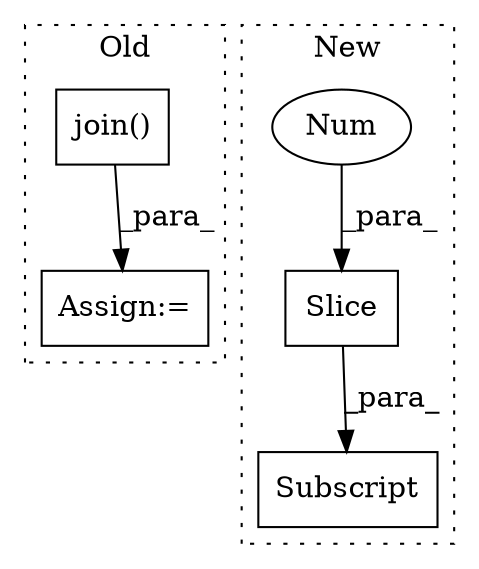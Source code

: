 digraph G {
subgraph cluster0 {
1 [label="join()" a="75" s="4101,4124" l="9,1" shape="box"];
5 [label="Assign:=" a="68" s="4098" l="3" shape="box"];
label = "Old";
style="dotted";
}
subgraph cluster1 {
2 [label="Slice" a="80" s="4157" l="2" shape="box"];
3 [label="Num" a="76" s="4157" l="1" shape="ellipse"];
4 [label="Subscript" a="63" s="4147,0" l="13,0" shape="box"];
label = "New";
style="dotted";
}
1 -> 5 [label="_para_"];
2 -> 4 [label="_para_"];
3 -> 2 [label="_para_"];
}